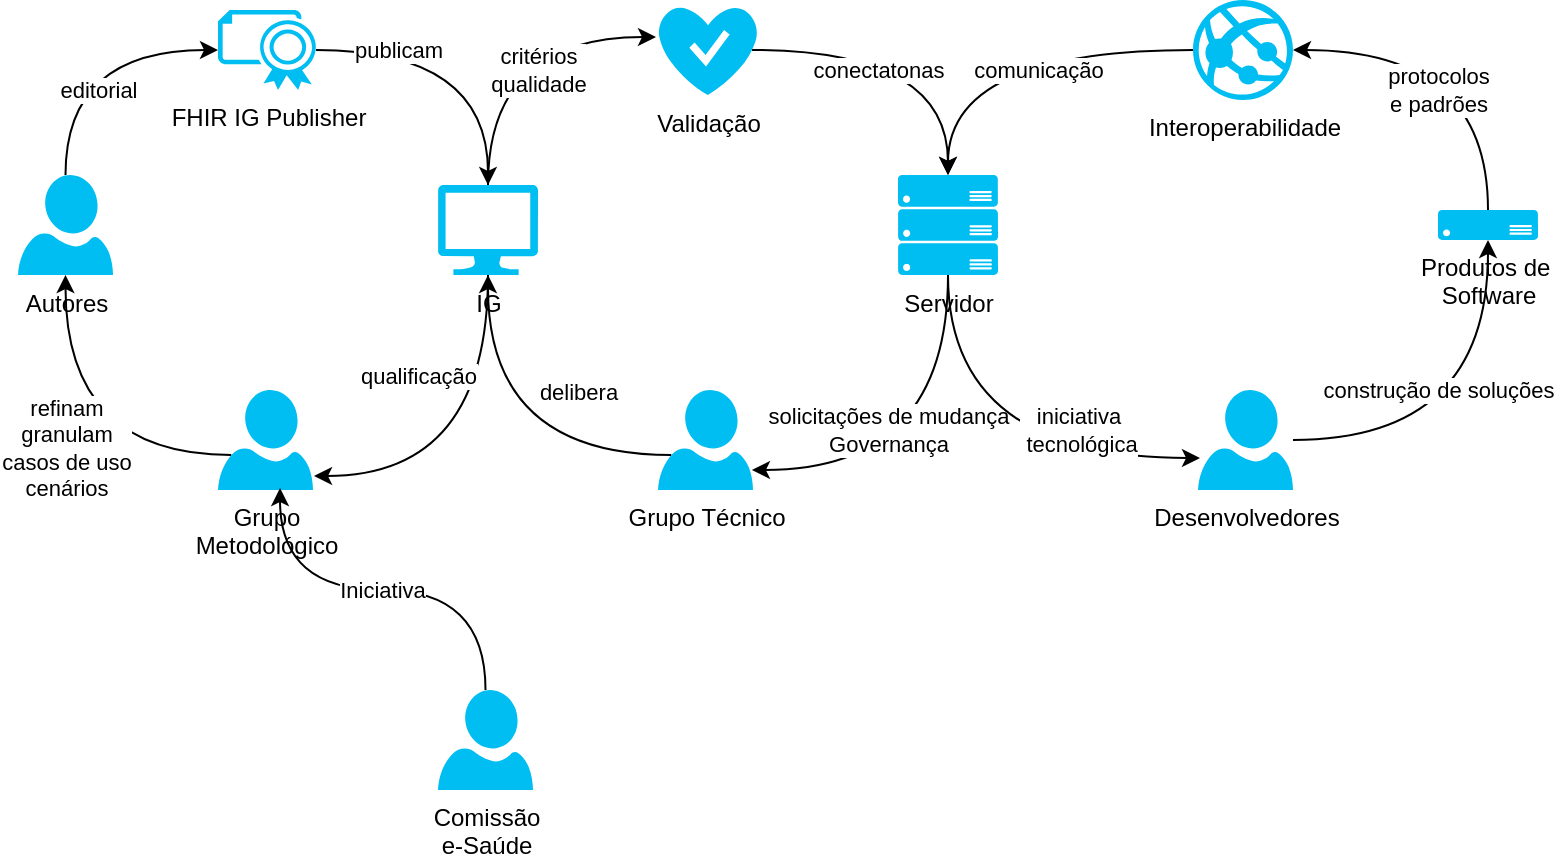 <mxfile version="20.5.3" type="google"><diagram id="m9lNcGjGfLnBeVzpJ78M" name="Page-1"><mxGraphModel grid="1" page="1" gridSize="10" guides="1" tooltips="1" connect="1" arrows="1" fold="1" pageScale="1" pageWidth="827" pageHeight="1169" math="0" shadow="0"><root><mxCell id="0"/><mxCell id="1" parent="0"/><mxCell id="8u5InSz6J7bjVkiquqpI-16" value="critérios&lt;br&gt;qualidade" style="edgeStyle=orthogonalEdgeStyle;curved=1;rounded=0;orthogonalLoop=1;jettySize=auto;html=1;exitX=0.5;exitY=0;exitDx=0;exitDy=0;exitPerimeter=0;entryX=-0.02;entryY=0.356;entryDx=0;entryDy=0;entryPerimeter=0;" edge="1" parent="1" source="8u5InSz6J7bjVkiquqpI-1" target="8u5InSz6J7bjVkiquqpI-2"><mxGeometry x="0.253" y="-16" relative="1" as="geometry"><mxPoint as="offset"/></mxGeometry></mxCell><mxCell id="8u5InSz6J7bjVkiquqpI-21" value="qualificação" style="edgeStyle=orthogonalEdgeStyle;curved=1;rounded=0;orthogonalLoop=1;jettySize=auto;html=1;exitX=0.5;exitY=1;exitDx=0;exitDy=0;exitPerimeter=0;entryX=1.011;entryY=0.86;entryDx=0;entryDy=0;entryPerimeter=0;" edge="1" parent="1" source="8u5InSz6J7bjVkiquqpI-1" target="8u5InSz6J7bjVkiquqpI-9"><mxGeometry x="-0.474" y="-35" relative="1" as="geometry"><mxPoint y="1" as="offset"/></mxGeometry></mxCell><mxCell id="8u5InSz6J7bjVkiquqpI-1" value="IG" style="verticalLabelPosition=bottom;html=1;verticalAlign=top;align=center;strokeColor=none;fillColor=#00BEF2;shape=mxgraph.azure.computer;pointerEvents=1;" vertex="1" parent="1"><mxGeometry x="230" y="137.5" width="50" height="45" as="geometry"/></mxCell><mxCell id="8u5InSz6J7bjVkiquqpI-17" value="conectatonas" style="edgeStyle=orthogonalEdgeStyle;curved=1;rounded=0;orthogonalLoop=1;jettySize=auto;html=1;exitX=0.94;exitY=0.5;exitDx=0;exitDy=0;exitPerimeter=0;entryX=0.5;entryY=0;entryDx=0;entryDy=0;entryPerimeter=0;" edge="1" parent="1" source="8u5InSz6J7bjVkiquqpI-2" target="8u5InSz6J7bjVkiquqpI-4"><mxGeometry x="-0.215" y="-10" relative="1" as="geometry"><mxPoint as="offset"/></mxGeometry></mxCell><mxCell id="8u5InSz6J7bjVkiquqpI-2" value="Validação" style="verticalLabelPosition=bottom;html=1;verticalAlign=top;align=center;strokeColor=none;fillColor=#00BEF2;shape=mxgraph.azure.healthy;" vertex="1" parent="1"><mxGeometry x="340" y="47.5" width="50" height="45" as="geometry"/></mxCell><mxCell id="8u5InSz6J7bjVkiquqpI-32" value="comunicação" style="edgeStyle=orthogonalEdgeStyle;curved=1;rounded=0;orthogonalLoop=1;jettySize=auto;html=1;exitX=0;exitY=0.5;exitDx=0;exitDy=0;exitPerimeter=0;" edge="1" parent="1" source="8u5InSz6J7bjVkiquqpI-3" target="8u5InSz6J7bjVkiquqpI-4"><mxGeometry x="-0.162" y="10" relative="1" as="geometry"><mxPoint as="offset"/></mxGeometry></mxCell><mxCell id="8u5InSz6J7bjVkiquqpI-3" value="Interoperabilidade" style="verticalLabelPosition=bottom;html=1;verticalAlign=top;align=center;strokeColor=none;fillColor=#00BEF2;shape=mxgraph.azure.azure_website;pointerEvents=1;" vertex="1" parent="1"><mxGeometry x="607.5" y="45" width="50" height="50" as="geometry"/></mxCell><mxCell id="8u5InSz6J7bjVkiquqpI-24" value="solicitações de mudança&lt;br&gt;Governança" style="edgeStyle=orthogonalEdgeStyle;curved=1;rounded=0;orthogonalLoop=1;jettySize=auto;html=1;exitX=0.5;exitY=1;exitDx=0;exitDy=0;exitPerimeter=0;entryX=0.989;entryY=0.8;entryDx=0;entryDy=0;entryPerimeter=0;" edge="1" parent="1" source="8u5InSz6J7bjVkiquqpI-4" target="8u5InSz6J7bjVkiquqpI-11"><mxGeometry x="0.302" y="-20" relative="1" as="geometry"><mxPoint as="offset"/></mxGeometry></mxCell><mxCell id="8u5InSz6J7bjVkiquqpI-29" value="iniciativa&lt;br&gt;&amp;nbsp;tecnológica" style="edgeStyle=orthogonalEdgeStyle;curved=1;rounded=0;orthogonalLoop=1;jettySize=auto;html=1;exitX=0.5;exitY=1;exitDx=0;exitDy=0;exitPerimeter=0;entryX=0.021;entryY=0.68;entryDx=0;entryDy=0;entryPerimeter=0;" edge="1" parent="1" source="8u5InSz6J7bjVkiquqpI-4" target="8u5InSz6J7bjVkiquqpI-26"><mxGeometry x="0.439" y="14" relative="1" as="geometry"><mxPoint as="offset"/></mxGeometry></mxCell><mxCell id="8u5InSz6J7bjVkiquqpI-4" value="Servidor" style="verticalLabelPosition=bottom;html=1;verticalAlign=top;align=center;strokeColor=none;fillColor=#00BEF2;shape=mxgraph.azure.server_rack;" vertex="1" parent="1"><mxGeometry x="460" y="132.5" width="50" height="50" as="geometry"/></mxCell><mxCell id="8u5InSz6J7bjVkiquqpI-31" value="protocolos &lt;br&gt;e padrões" style="edgeStyle=orthogonalEdgeStyle;curved=1;rounded=0;orthogonalLoop=1;jettySize=auto;html=1;exitX=0.5;exitY=0;exitDx=0;exitDy=0;exitPerimeter=0;entryX=1;entryY=0.5;entryDx=0;entryDy=0;entryPerimeter=0;" edge="1" parent="1" source="8u5InSz6J7bjVkiquqpI-5" target="8u5InSz6J7bjVkiquqpI-3"><mxGeometry x="0.183" y="20" relative="1" as="geometry"><mxPoint as="offset"/></mxGeometry></mxCell><mxCell id="8u5InSz6J7bjVkiquqpI-5" value="Produtos de&amp;nbsp;&lt;br&gt;Software" style="verticalLabelPosition=bottom;html=1;verticalAlign=top;align=center;strokeColor=none;fillColor=#00BEF2;shape=mxgraph.azure.server;" vertex="1" parent="1"><mxGeometry x="730" y="150" width="50" height="15" as="geometry"/></mxCell><mxCell id="8u5InSz6J7bjVkiquqpI-14" value="publicam" style="edgeStyle=orthogonalEdgeStyle;curved=1;rounded=0;orthogonalLoop=1;jettySize=auto;html=1;exitX=0.98;exitY=0.5;exitDx=0;exitDy=0;exitPerimeter=0;" edge="1" parent="1" source="8u5InSz6J7bjVkiquqpI-7" target="8u5InSz6J7bjVkiquqpI-1"><mxGeometry x="-0.466" relative="1" as="geometry"><mxPoint as="offset"/></mxGeometry></mxCell><mxCell id="8u5InSz6J7bjVkiquqpI-7" value="FHIR IG Publisher" style="verticalLabelPosition=bottom;html=1;verticalAlign=top;align=center;strokeColor=none;fillColor=#00BEF2;shape=mxgraph.azure.certificate;pointerEvents=1;" vertex="1" parent="1"><mxGeometry x="120" y="50" width="50" height="40" as="geometry"/></mxCell><mxCell id="8u5InSz6J7bjVkiquqpI-13" value="editorial" style="edgeStyle=orthogonalEdgeStyle;curved=1;rounded=0;orthogonalLoop=1;jettySize=auto;html=1;exitX=0.5;exitY=0;exitDx=0;exitDy=0;exitPerimeter=0;entryX=0;entryY=0.5;entryDx=0;entryDy=0;entryPerimeter=0;" edge="1" parent="1" source="8u5InSz6J7bjVkiquqpI-8" target="8u5InSz6J7bjVkiquqpI-7"><mxGeometry x="-0.387" y="-16" relative="1" as="geometry"><mxPoint as="offset"/></mxGeometry></mxCell><mxCell id="8u5InSz6J7bjVkiquqpI-8" value="Autores" style="verticalLabelPosition=bottom;html=1;verticalAlign=top;align=center;strokeColor=none;fillColor=#00BEF2;shape=mxgraph.azure.user;" vertex="1" parent="1"><mxGeometry x="20" y="132.5" width="47.5" height="50" as="geometry"/></mxCell><mxCell id="8u5InSz6J7bjVkiquqpI-22" value="refinam&lt;br&gt;granulam&lt;br&gt;casos de uso&lt;br&gt;cenários" style="edgeStyle=orthogonalEdgeStyle;curved=1;rounded=0;orthogonalLoop=1;jettySize=auto;html=1;exitX=0.14;exitY=0.65;exitDx=0;exitDy=0;exitPerimeter=0;" edge="1" parent="1" source="8u5InSz6J7bjVkiquqpI-9" target="8u5InSz6J7bjVkiquqpI-8"><mxGeometry relative="1" as="geometry"/></mxCell><mxCell id="8u5InSz6J7bjVkiquqpI-9" value="Grupo&lt;br&gt;Metodológico" style="verticalLabelPosition=bottom;html=1;verticalAlign=top;align=center;strokeColor=none;fillColor=#00BEF2;shape=mxgraph.azure.user;" vertex="1" parent="1"><mxGeometry x="120" y="240" width="47.5" height="50" as="geometry"/></mxCell><mxCell id="8u5InSz6J7bjVkiquqpI-30" value="Iniciativa" style="edgeStyle=orthogonalEdgeStyle;curved=1;rounded=0;orthogonalLoop=1;jettySize=auto;html=1;exitX=0.5;exitY=0;exitDx=0;exitDy=0;exitPerimeter=0;entryX=0.653;entryY=0.98;entryDx=0;entryDy=0;entryPerimeter=0;" edge="1" parent="1" source="8u5InSz6J7bjVkiquqpI-10" target="8u5InSz6J7bjVkiquqpI-9"><mxGeometry relative="1" as="geometry"/></mxCell><mxCell id="8u5InSz6J7bjVkiquqpI-10" value="Comissão&lt;br&gt;e-Saúde" style="verticalLabelPosition=bottom;html=1;verticalAlign=top;align=center;strokeColor=none;fillColor=#00BEF2;shape=mxgraph.azure.user;" vertex="1" parent="1"><mxGeometry x="230" y="390" width="47.5" height="50" as="geometry"/></mxCell><mxCell id="8u5InSz6J7bjVkiquqpI-25" value="delibera" style="edgeStyle=orthogonalEdgeStyle;curved=1;rounded=0;orthogonalLoop=1;jettySize=auto;html=1;exitX=0.14;exitY=0.65;exitDx=0;exitDy=0;exitPerimeter=0;" edge="1" parent="1" source="8u5InSz6J7bjVkiquqpI-11" target="8u5InSz6J7bjVkiquqpI-1"><mxGeometry x="-0.486" y="-33" relative="1" as="geometry"><mxPoint y="1" as="offset"/></mxGeometry></mxCell><mxCell id="8u5InSz6J7bjVkiquqpI-11" value="Grupo Técnico" style="verticalLabelPosition=bottom;html=1;verticalAlign=top;align=center;strokeColor=none;fillColor=#00BEF2;shape=mxgraph.azure.user;" vertex="1" parent="1"><mxGeometry x="340" y="240" width="47.5" height="50" as="geometry"/></mxCell><mxCell id="8u5InSz6J7bjVkiquqpI-27" value="construção de soluções" style="edgeStyle=orthogonalEdgeStyle;curved=1;rounded=0;orthogonalLoop=1;jettySize=auto;html=1;entryX=0.5;entryY=1;entryDx=0;entryDy=0;entryPerimeter=0;" edge="1" parent="1" source="8u5InSz6J7bjVkiquqpI-26" target="8u5InSz6J7bjVkiquqpI-5"><mxGeometry x="0.24" y="25" relative="1" as="geometry"><mxPoint as="offset"/></mxGeometry></mxCell><mxCell id="8u5InSz6J7bjVkiquqpI-26" value="Desenvolvedores" style="verticalLabelPosition=bottom;html=1;verticalAlign=top;align=center;strokeColor=none;fillColor=#00BEF2;shape=mxgraph.azure.user;" vertex="1" parent="1"><mxGeometry x="610" y="240" width="47.5" height="50" as="geometry"/></mxCell></root></mxGraphModel></diagram></mxfile>
